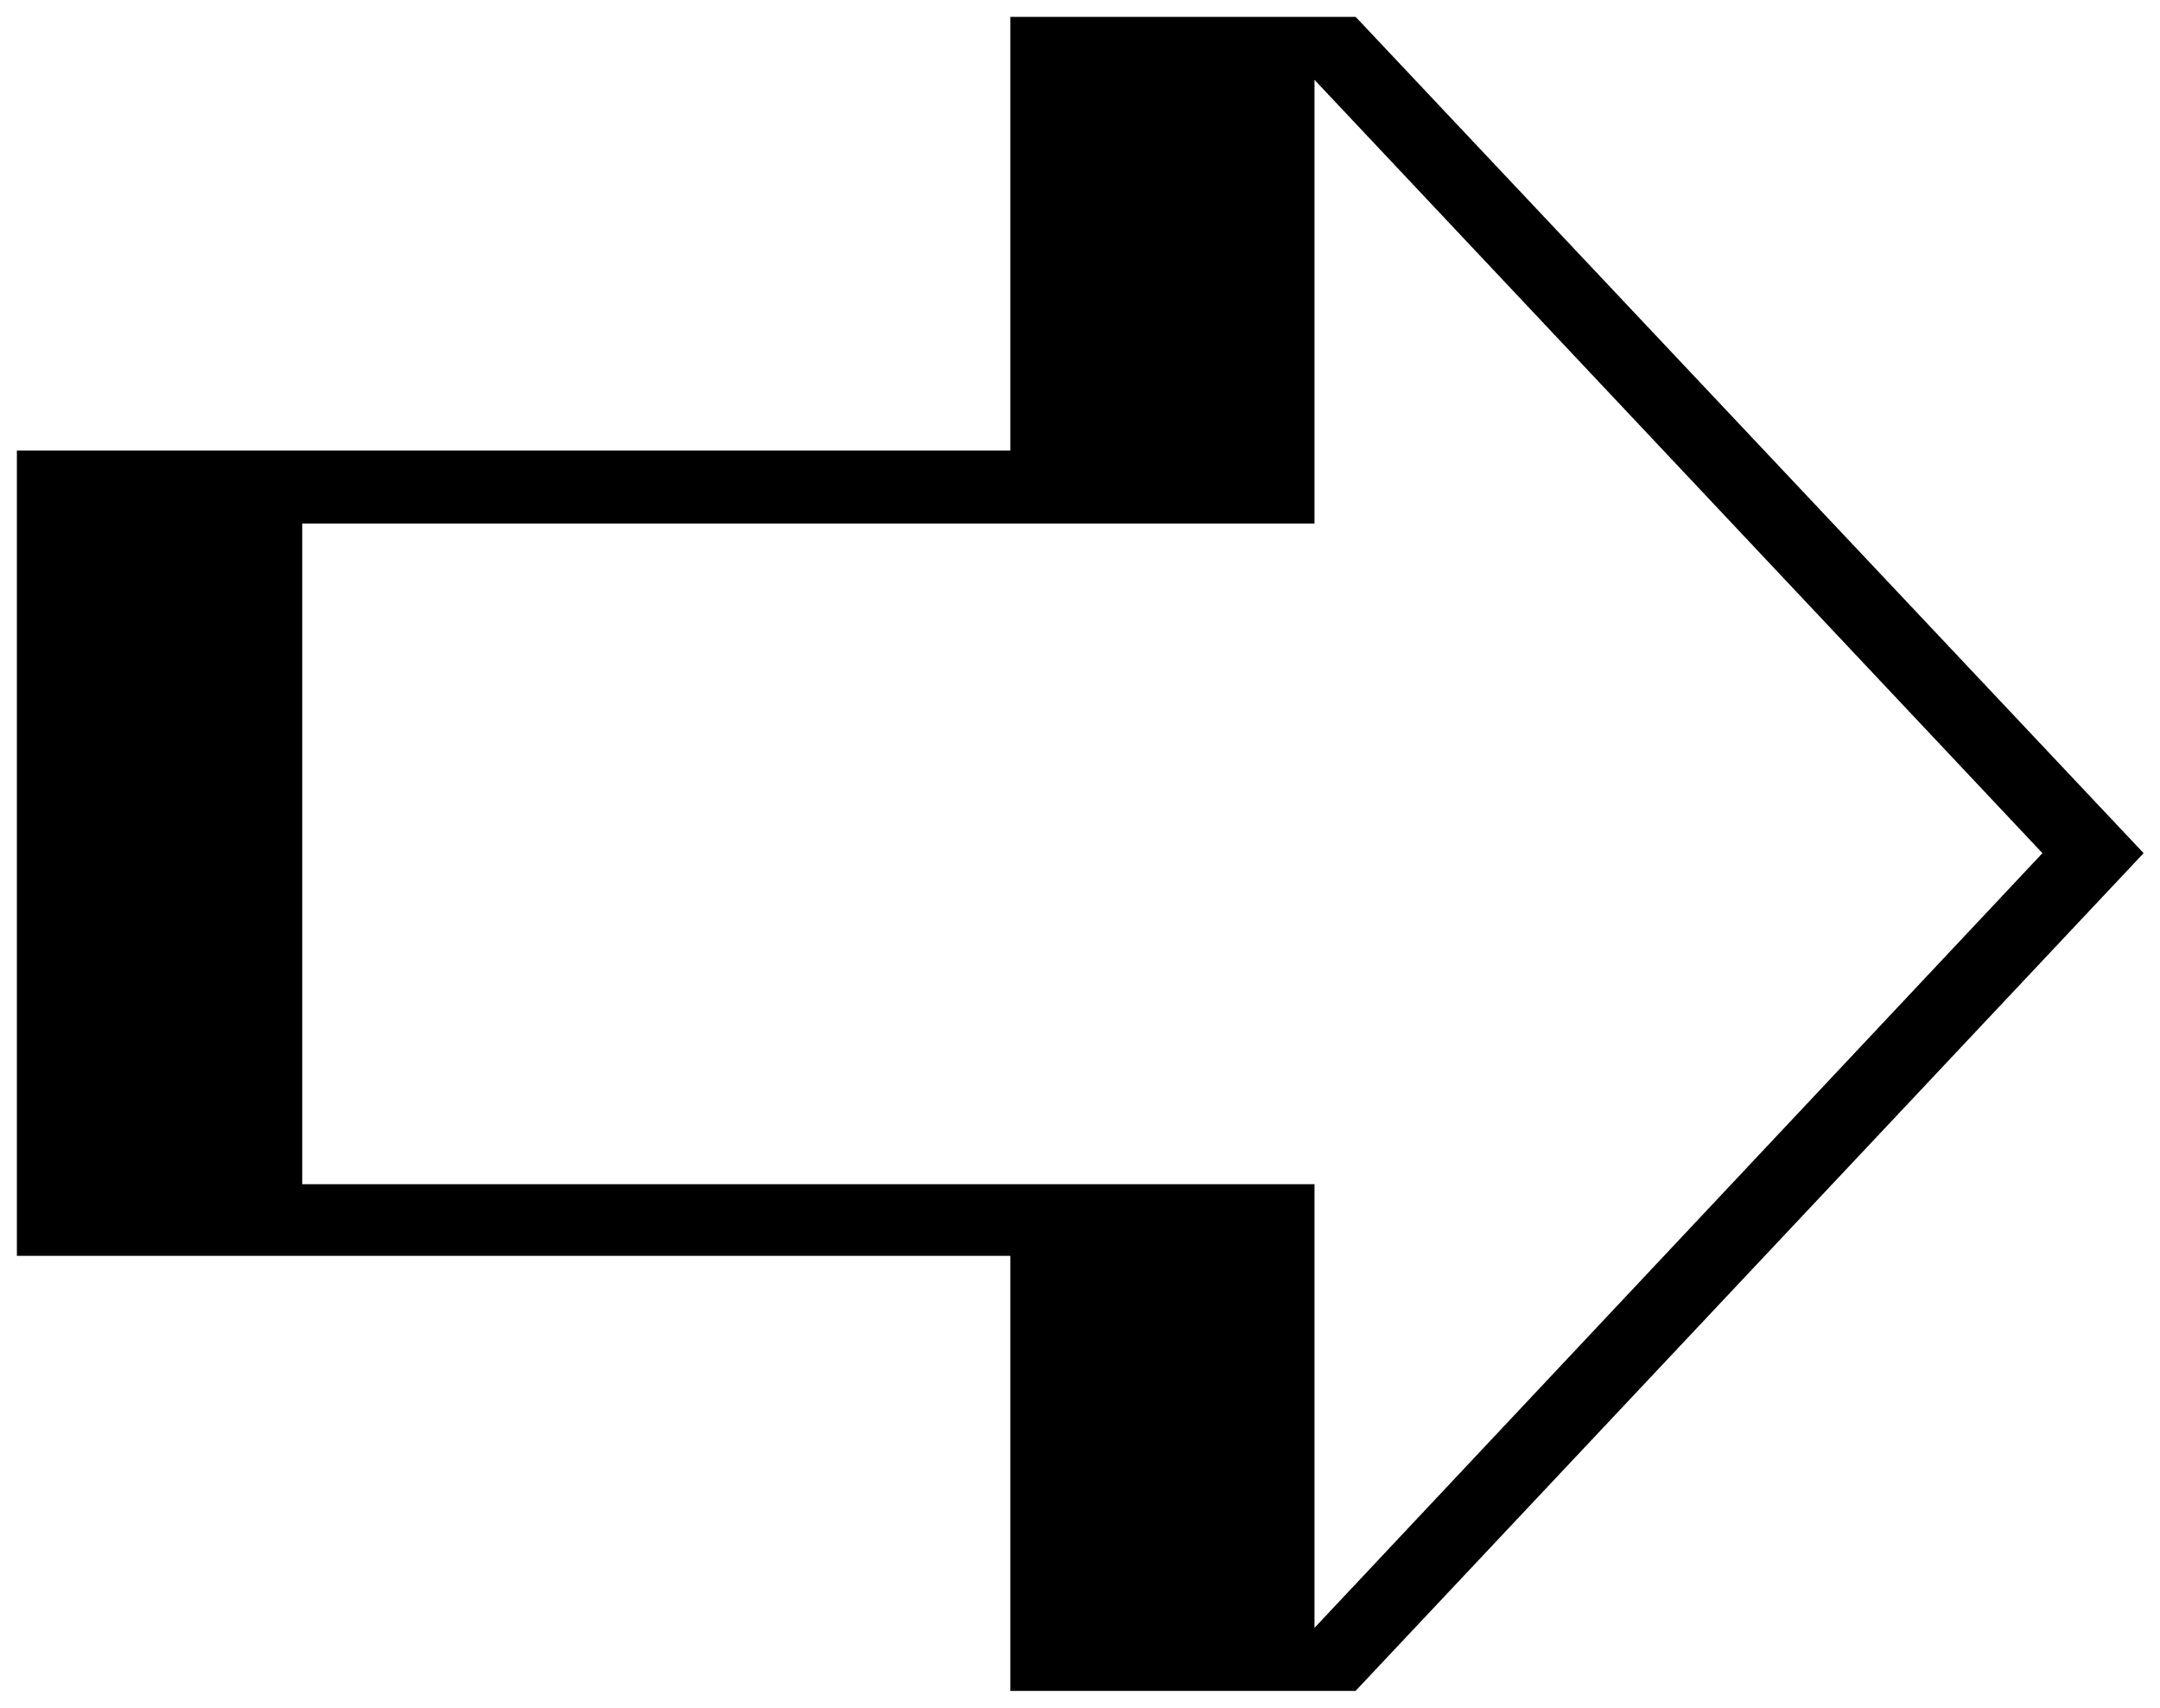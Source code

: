 


\begin{tikzpicture}[y=0.80pt, x=0.80pt, yscale=-1.0, xscale=1.0, inner sep=0pt, outer sep=0pt]
\begin{scope}[shift={(100.0,1832.0)},nonzero rule]
  \path[draw=.,fill=.,line width=1.600pt] (1671.0,-709.0) --
    (1089.0,-90.0) -- (835.0,-90.0) -- (835.0,-412.0) --
    (100.0,-412.0) -- (100.0,-1006.0) -- (835.0,-1006.0) --
    (835.0,-1327.0) -- (1089.0,-1327.0) -- (1671.0,-709.0) --
    cycle(1599.0,-709.0) -- (1058.0,-1284.0) -- (1058.0,-954.0)
    -- (309.0,-954.0) -- (309.0,-463.0) -- (1058.0,-463.0) --
    (1058.0,-133.0) -- (1599.0,-709.0) -- cycle;
\end{scope}

\end{tikzpicture}

